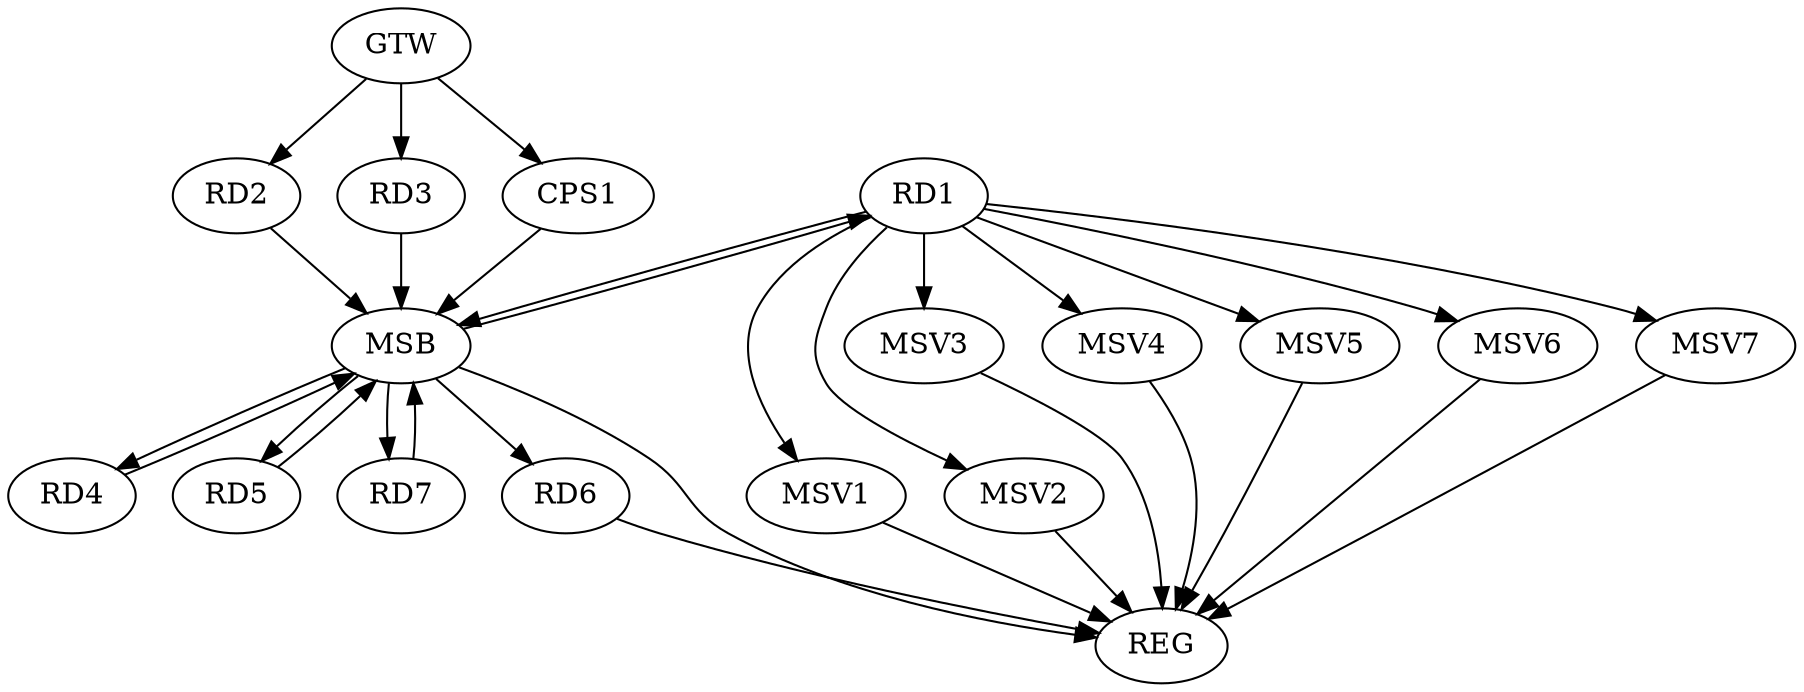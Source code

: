 strict digraph G {
  RD1 [ label="RD1" ];
  RD2 [ label="RD2" ];
  RD3 [ label="RD3" ];
  RD4 [ label="RD4" ];
  RD5 [ label="RD5" ];
  RD6 [ label="RD6" ];
  RD7 [ label="RD7" ];
  CPS1 [ label="CPS1" ];
  GTW [ label="GTW" ];
  REG [ label="REG" ];
  MSB [ label="MSB" ];
  MSV1 [ label="MSV1" ];
  MSV2 [ label="MSV2" ];
  MSV3 [ label="MSV3" ];
  MSV4 [ label="MSV4" ];
  MSV5 [ label="MSV5" ];
  MSV6 [ label="MSV6" ];
  MSV7 [ label="MSV7" ];
  GTW -> RD2;
  GTW -> RD3;
  GTW -> CPS1;
  RD6 -> REG;
  RD1 -> MSB;
  MSB -> REG;
  RD2 -> MSB;
  MSB -> RD5;
  RD3 -> MSB;
  MSB -> RD6;
  RD4 -> MSB;
  RD5 -> MSB;
  RD7 -> MSB;
  CPS1 -> MSB;
  MSB -> RD1;
  MSB -> RD4;
  MSB -> RD7;
  RD1 -> MSV1;
  MSV1 -> REG;
  RD1 -> MSV2;
  MSV2 -> REG;
  RD1 -> MSV3;
  MSV3 -> REG;
  RD1 -> MSV4;
  MSV4 -> REG;
  RD1 -> MSV5;
  MSV5 -> REG;
  RD1 -> MSV6;
  MSV6 -> REG;
  RD1 -> MSV7;
  MSV7 -> REG;
}
